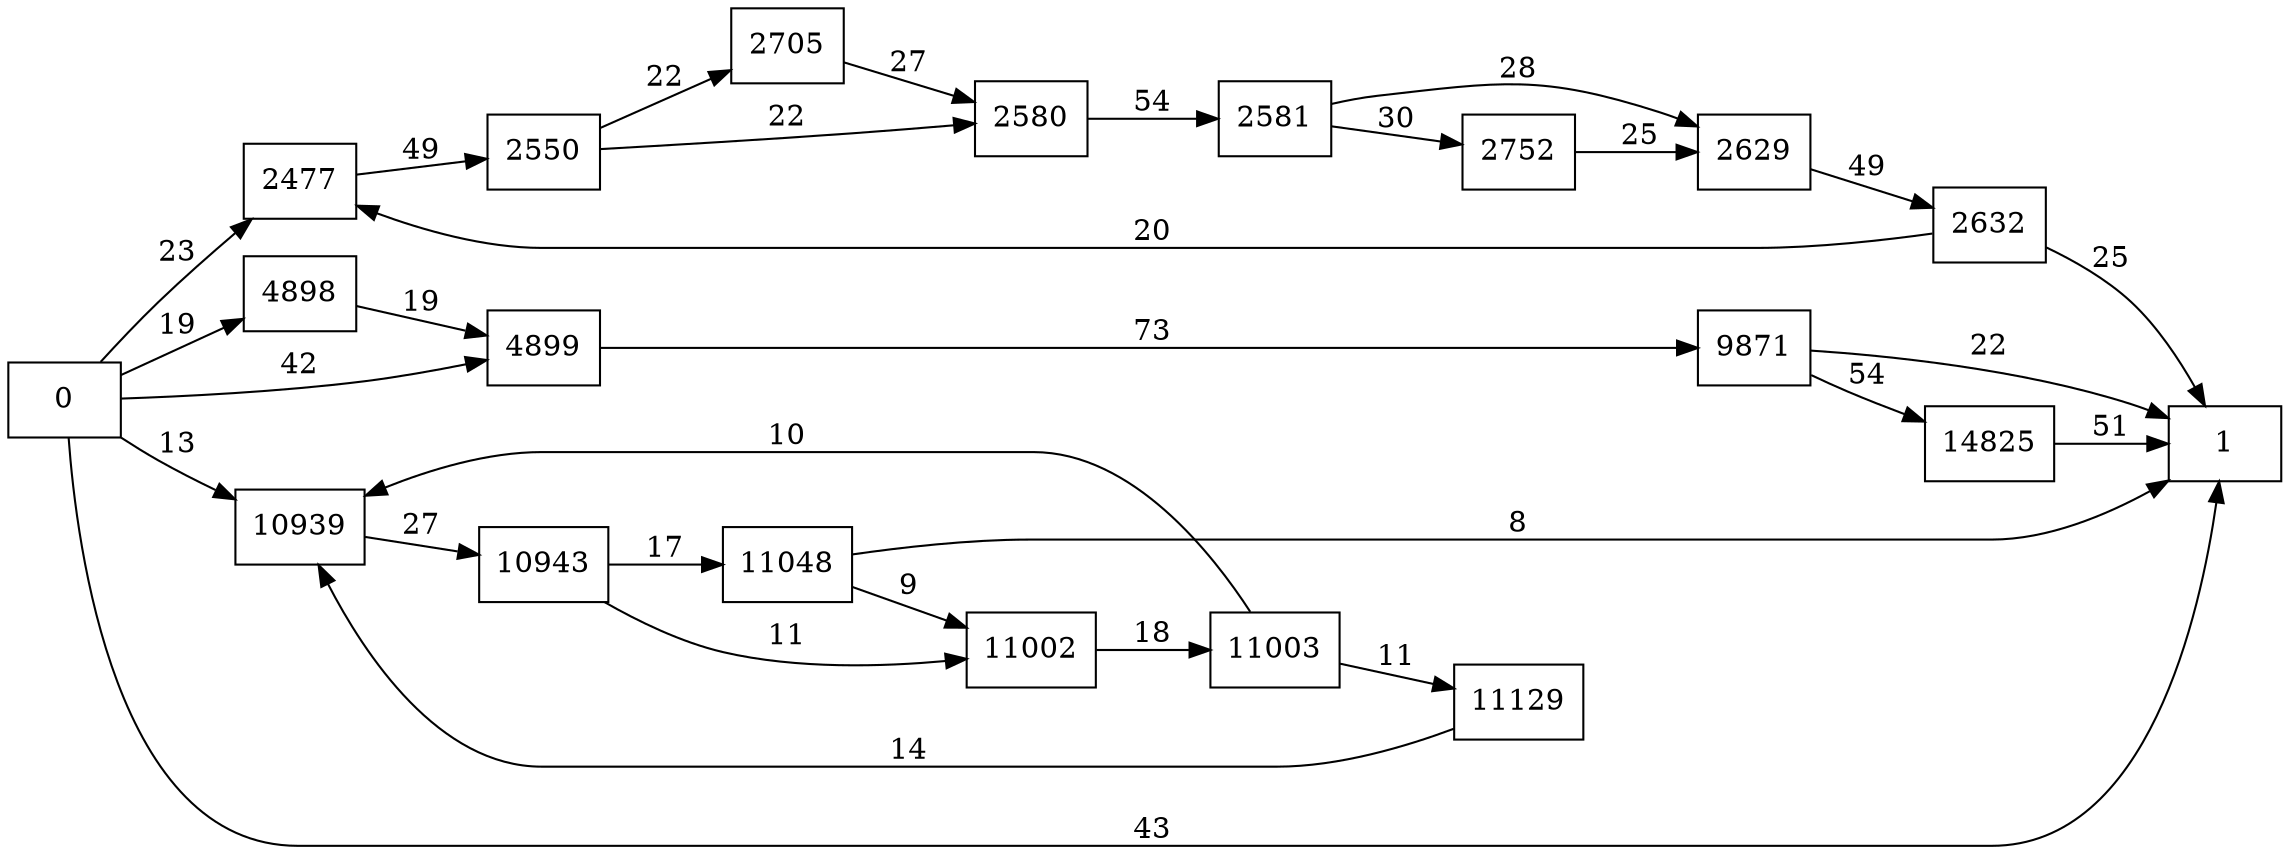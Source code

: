 digraph {
	graph [rankdir=LR]
	node [shape=rectangle]
	2477 -> 2550 [label=49]
	2550 -> 2580 [label=22]
	2550 -> 2705 [label=22]
	2580 -> 2581 [label=54]
	2581 -> 2629 [label=28]
	2581 -> 2752 [label=30]
	2629 -> 2632 [label=49]
	2632 -> 2477 [label=20]
	2632 -> 1 [label=25]
	2705 -> 2580 [label=27]
	2752 -> 2629 [label=25]
	4898 -> 4899 [label=19]
	4899 -> 9871 [label=73]
	9871 -> 1 [label=22]
	9871 -> 14825 [label=54]
	10939 -> 10943 [label=27]
	10943 -> 11002 [label=11]
	10943 -> 11048 [label=17]
	11002 -> 11003 [label=18]
	11003 -> 10939 [label=10]
	11003 -> 11129 [label=11]
	11048 -> 11002 [label=9]
	11048 -> 1 [label=8]
	11129 -> 10939 [label=14]
	14825 -> 1 [label=51]
	0 -> 4899 [label=42]
	0 -> 2477 [label=23]
	0 -> 4898 [label=19]
	0 -> 10939 [label=13]
	0 -> 1 [label=43]
}
